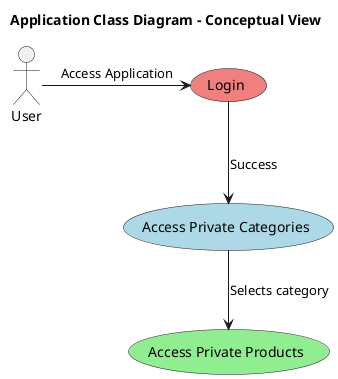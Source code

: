 @startuml app-class-concept-uml

title Application Class Diagram - Conceptual View

actor User

usecase Login #LightCoral
usecase "Access Private Categories" as Categories #LightBlue
usecase "Access Private Products" as Products #LightGreen

User -> Login : Access Application
Login --> Categories : Success
Categories --> Products : Selects category

@enduml